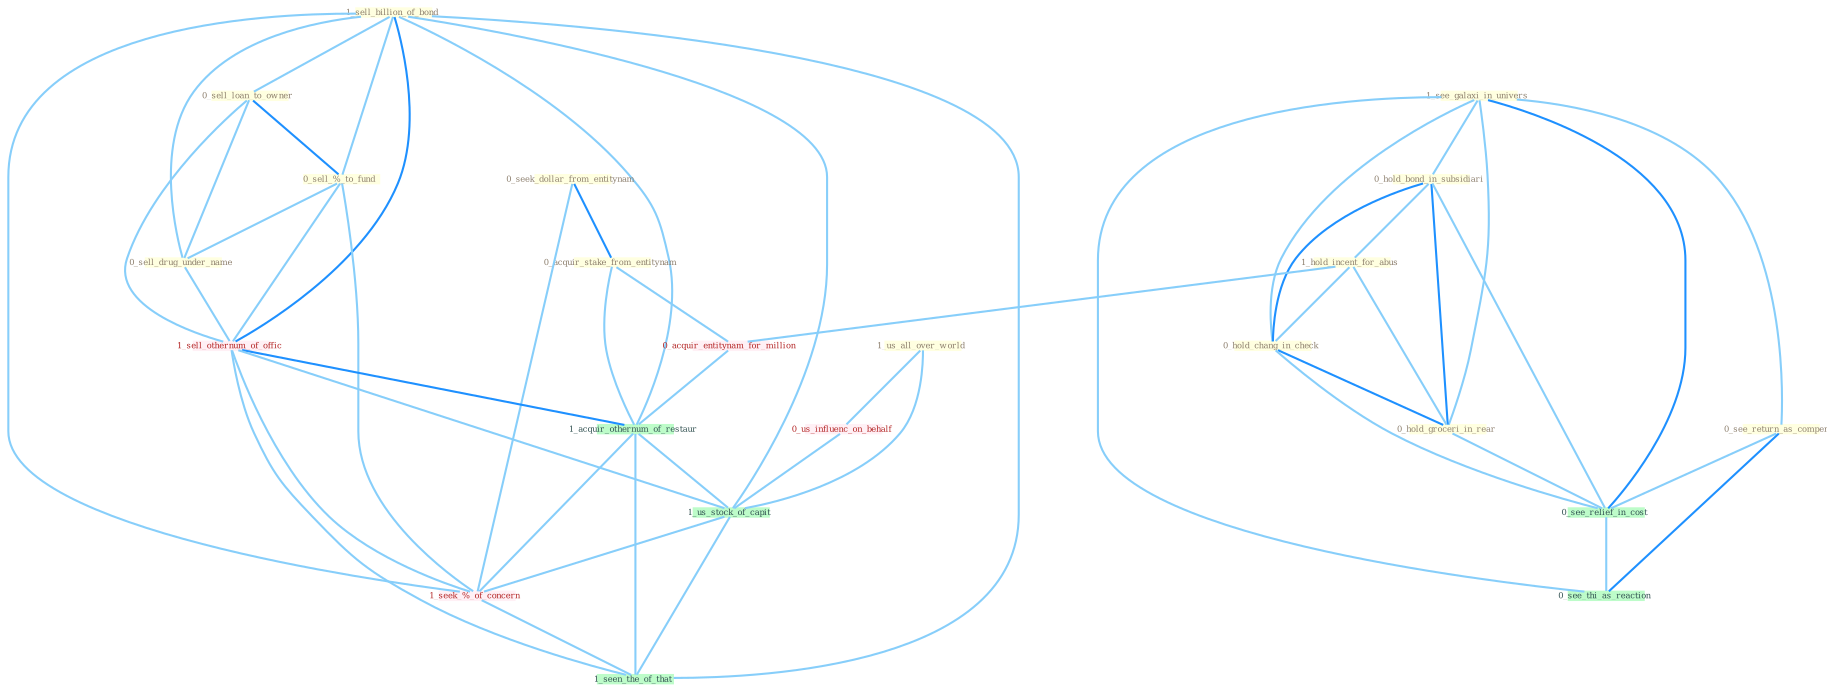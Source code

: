 Graph G{ 
    node
    [shape=polygon,style=filled,width=.5,height=.06,color="#BDFCC9",fixedsize=true,fontsize=4,
    fontcolor="#2f4f4f"];
    {node
    [color="#ffffe0", fontcolor="#8b7d6b"] "1_sell_billion_of_bond " "1_see_galaxi_in_univers " "0_sell_loan_to_owner " "0_seek_dollar_from_entitynam " "0_hold_bond_in_subsidiari " "0_acquir_stake_from_entitynam " "0_sell_%_to_fund " "0_sell_drug_under_name " "0_see_return_as_compens " "1_hold_incent_for_abus " "0_hold_chang_in_check " "0_hold_groceri_in_rear " "1_us_all_over_world "}
{node [color="#fff0f5", fontcolor="#b22222"] "0_acquir_entitynam_for_million " "1_sell_othernum_of_offic " "0_us_influenc_on_behalf " "1_seek_%_of_concern "}
edge [color="#B0E2FF"];

	"1_sell_billion_of_bond " -- "0_sell_loan_to_owner " [w="1", color="#87cefa" ];
	"1_sell_billion_of_bond " -- "0_sell_%_to_fund " [w="1", color="#87cefa" ];
	"1_sell_billion_of_bond " -- "0_sell_drug_under_name " [w="1", color="#87cefa" ];
	"1_sell_billion_of_bond " -- "1_sell_othernum_of_offic " [w="2", color="#1e90ff" , len=0.8];
	"1_sell_billion_of_bond " -- "1_acquir_othernum_of_restaur " [w="1", color="#87cefa" ];
	"1_sell_billion_of_bond " -- "1_us_stock_of_capit " [w="1", color="#87cefa" ];
	"1_sell_billion_of_bond " -- "1_seek_%_of_concern " [w="1", color="#87cefa" ];
	"1_sell_billion_of_bond " -- "1_seen_the_of_that " [w="1", color="#87cefa" ];
	"1_see_galaxi_in_univers " -- "0_hold_bond_in_subsidiari " [w="1", color="#87cefa" ];
	"1_see_galaxi_in_univers " -- "0_see_return_as_compens " [w="1", color="#87cefa" ];
	"1_see_galaxi_in_univers " -- "0_hold_chang_in_check " [w="1", color="#87cefa" ];
	"1_see_galaxi_in_univers " -- "0_hold_groceri_in_rear " [w="1", color="#87cefa" ];
	"1_see_galaxi_in_univers " -- "0_see_relief_in_cost " [w="2", color="#1e90ff" , len=0.8];
	"1_see_galaxi_in_univers " -- "0_see_thi_as_reaction " [w="1", color="#87cefa" ];
	"0_sell_loan_to_owner " -- "0_sell_%_to_fund " [w="2", color="#1e90ff" , len=0.8];
	"0_sell_loan_to_owner " -- "0_sell_drug_under_name " [w="1", color="#87cefa" ];
	"0_sell_loan_to_owner " -- "1_sell_othernum_of_offic " [w="1", color="#87cefa" ];
	"0_seek_dollar_from_entitynam " -- "0_acquir_stake_from_entitynam " [w="2", color="#1e90ff" , len=0.8];
	"0_seek_dollar_from_entitynam " -- "1_seek_%_of_concern " [w="1", color="#87cefa" ];
	"0_hold_bond_in_subsidiari " -- "1_hold_incent_for_abus " [w="1", color="#87cefa" ];
	"0_hold_bond_in_subsidiari " -- "0_hold_chang_in_check " [w="2", color="#1e90ff" , len=0.8];
	"0_hold_bond_in_subsidiari " -- "0_hold_groceri_in_rear " [w="2", color="#1e90ff" , len=0.8];
	"0_hold_bond_in_subsidiari " -- "0_see_relief_in_cost " [w="1", color="#87cefa" ];
	"0_acquir_stake_from_entitynam " -- "0_acquir_entitynam_for_million " [w="1", color="#87cefa" ];
	"0_acquir_stake_from_entitynam " -- "1_acquir_othernum_of_restaur " [w="1", color="#87cefa" ];
	"0_sell_%_to_fund " -- "0_sell_drug_under_name " [w="1", color="#87cefa" ];
	"0_sell_%_to_fund " -- "1_sell_othernum_of_offic " [w="1", color="#87cefa" ];
	"0_sell_%_to_fund " -- "1_seek_%_of_concern " [w="1", color="#87cefa" ];
	"0_sell_drug_under_name " -- "1_sell_othernum_of_offic " [w="1", color="#87cefa" ];
	"0_see_return_as_compens " -- "0_see_relief_in_cost " [w="1", color="#87cefa" ];
	"0_see_return_as_compens " -- "0_see_thi_as_reaction " [w="2", color="#1e90ff" , len=0.8];
	"1_hold_incent_for_abus " -- "0_hold_chang_in_check " [w="1", color="#87cefa" ];
	"1_hold_incent_for_abus " -- "0_hold_groceri_in_rear " [w="1", color="#87cefa" ];
	"1_hold_incent_for_abus " -- "0_acquir_entitynam_for_million " [w="1", color="#87cefa" ];
	"0_hold_chang_in_check " -- "0_hold_groceri_in_rear " [w="2", color="#1e90ff" , len=0.8];
	"0_hold_chang_in_check " -- "0_see_relief_in_cost " [w="1", color="#87cefa" ];
	"0_hold_groceri_in_rear " -- "0_see_relief_in_cost " [w="1", color="#87cefa" ];
	"1_us_all_over_world " -- "0_us_influenc_on_behalf " [w="1", color="#87cefa" ];
	"1_us_all_over_world " -- "1_us_stock_of_capit " [w="1", color="#87cefa" ];
	"0_acquir_entitynam_for_million " -- "1_acquir_othernum_of_restaur " [w="1", color="#87cefa" ];
	"1_sell_othernum_of_offic " -- "1_acquir_othernum_of_restaur " [w="2", color="#1e90ff" , len=0.8];
	"1_sell_othernum_of_offic " -- "1_us_stock_of_capit " [w="1", color="#87cefa" ];
	"1_sell_othernum_of_offic " -- "1_seek_%_of_concern " [w="1", color="#87cefa" ];
	"1_sell_othernum_of_offic " -- "1_seen_the_of_that " [w="1", color="#87cefa" ];
	"0_us_influenc_on_behalf " -- "1_us_stock_of_capit " [w="1", color="#87cefa" ];
	"0_see_relief_in_cost " -- "0_see_thi_as_reaction " [w="1", color="#87cefa" ];
	"1_acquir_othernum_of_restaur " -- "1_us_stock_of_capit " [w="1", color="#87cefa" ];
	"1_acquir_othernum_of_restaur " -- "1_seek_%_of_concern " [w="1", color="#87cefa" ];
	"1_acquir_othernum_of_restaur " -- "1_seen_the_of_that " [w="1", color="#87cefa" ];
	"1_us_stock_of_capit " -- "1_seek_%_of_concern " [w="1", color="#87cefa" ];
	"1_us_stock_of_capit " -- "1_seen_the_of_that " [w="1", color="#87cefa" ];
	"1_seek_%_of_concern " -- "1_seen_the_of_that " [w="1", color="#87cefa" ];
}